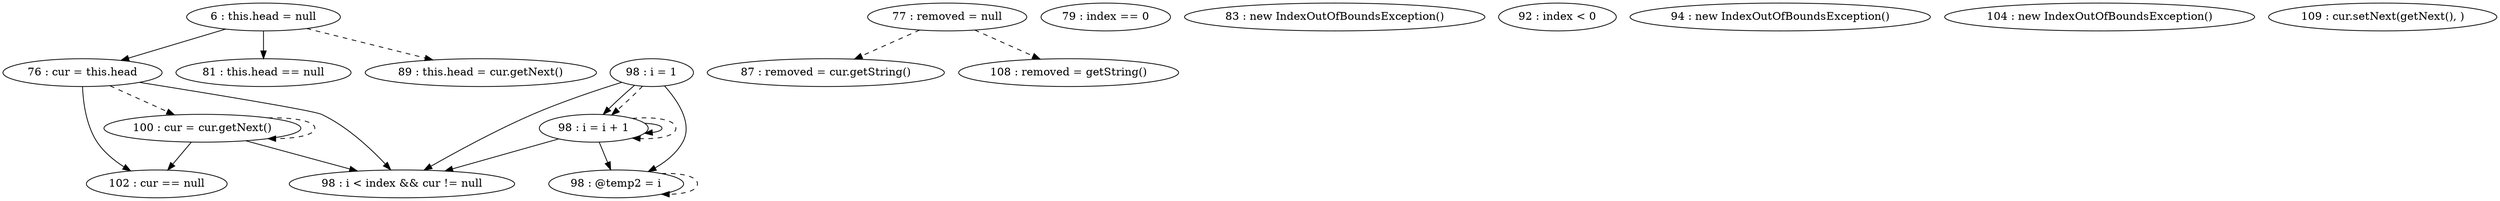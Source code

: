 digraph G {
"6 : this.head = null"
"6 : this.head = null" -> "76 : cur = this.head"
"6 : this.head = null" -> "81 : this.head == null"
"6 : this.head = null" -> "89 : this.head = cur.getNext()" [style=dashed]
"76 : cur = this.head"
"76 : cur = this.head" -> "98 : i < index && cur != null"
"76 : cur = this.head" -> "102 : cur == null"
"76 : cur = this.head" -> "100 : cur = cur.getNext()" [style=dashed]
"77 : removed = null"
"77 : removed = null" -> "87 : removed = cur.getString()" [style=dashed]
"77 : removed = null" -> "108 : removed = getString()" [style=dashed]
"79 : index == 0"
"81 : this.head == null"
"83 : new IndexOutOfBoundsException()"
"87 : removed = cur.getString()"
"89 : this.head = cur.getNext()"
"92 : index < 0"
"94 : new IndexOutOfBoundsException()"
"98 : i = 1"
"98 : i = 1" -> "98 : i < index && cur != null"
"98 : i = 1" -> "98 : i = i + 1"
"98 : i = 1" -> "98 : @temp2 = i"
"98 : i = 1" -> "98 : i = i + 1" [style=dashed]
"98 : i < index && cur != null"
"100 : cur = cur.getNext()"
"100 : cur = cur.getNext()" -> "98 : i < index && cur != null"
"100 : cur = cur.getNext()" -> "102 : cur == null"
"100 : cur = cur.getNext()" -> "100 : cur = cur.getNext()" [style=dashed]
"98 : @temp2 = i"
"98 : @temp2 = i" -> "98 : @temp2 = i" [style=dashed]
"98 : i = i + 1"
"98 : i = i + 1" -> "98 : i < index && cur != null"
"98 : i = i + 1" -> "98 : i = i + 1"
"98 : i = i + 1" -> "98 : @temp2 = i"
"98 : i = i + 1" -> "98 : i = i + 1" [style=dashed]
"102 : cur == null"
"104 : new IndexOutOfBoundsException()"
"108 : removed = getString()"
"109 : cur.setNext(getNext(), )"
}